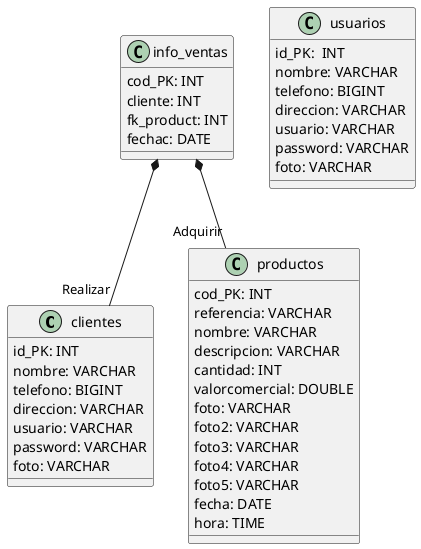 @startuml Tienda_ciclista

Class clientes{
   id_PK: INT 
   nombre: VARCHAR 
   telefono: BIGINT
   direccion: VARCHAR
   usuario: VARCHAR
   password: VARCHAR
   foto: VARCHAR
}

Class productos{
   cod_PK: INT 
   referencia: VARCHAR
   nombre: VARCHAR
   descripcion: VARCHAR
   cantidad: INT
   valorcomercial: DOUBLE
   foto: VARCHAR
   foto2: VARCHAR
   foto3: VARCHAR
   foto4: VARCHAR
   foto5: VARCHAR
   fecha: DATE 
   hora: TIME 
}

Class info_ventas{
   cod_PK: INT
   cliente: INT
   fk_product: INT
   fechac: DATE
   
}

Class usuarios{
   id_PK:  INT 
   nombre: VARCHAR 
   telefono: BIGINT
   direccion: VARCHAR
   usuario: VARCHAR
   password: VARCHAR
   foto: VARCHAR
}


info_ventas *-- "Realizar" clientes
info_ventas  *-- "Adquirir" productos

@enduml